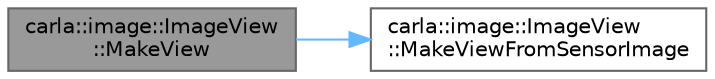 digraph "carla::image::ImageView::MakeView"
{
 // INTERACTIVE_SVG=YES
 // LATEX_PDF_SIZE
  bgcolor="transparent";
  edge [fontname=Helvetica,fontsize=10,labelfontname=Helvetica,labelfontsize=10];
  node [fontname=Helvetica,fontsize=10,shape=box,height=0.2,width=0.4];
  rankdir="LR";
  Node1 [id="Node000001",label="carla::image::ImageView\l::MakeView",height=0.2,width=0.4,color="gray40", fillcolor="grey60", style="filled", fontcolor="black",tooltip=" "];
  Node1 -> Node2 [id="edge1_Node000001_Node000002",color="steelblue1",style="solid",tooltip=" "];
  Node2 [id="Node000002",label="carla::image::ImageView\l::MakeViewFromSensorImage",height=0.2,width=0.4,color="grey40", fillcolor="white", style="filled",URL="$d3/dcd/classcarla_1_1image_1_1ImageView.html#ae3d13ef927ca20fd2538bf2224ada59b",tooltip=" "];
}
